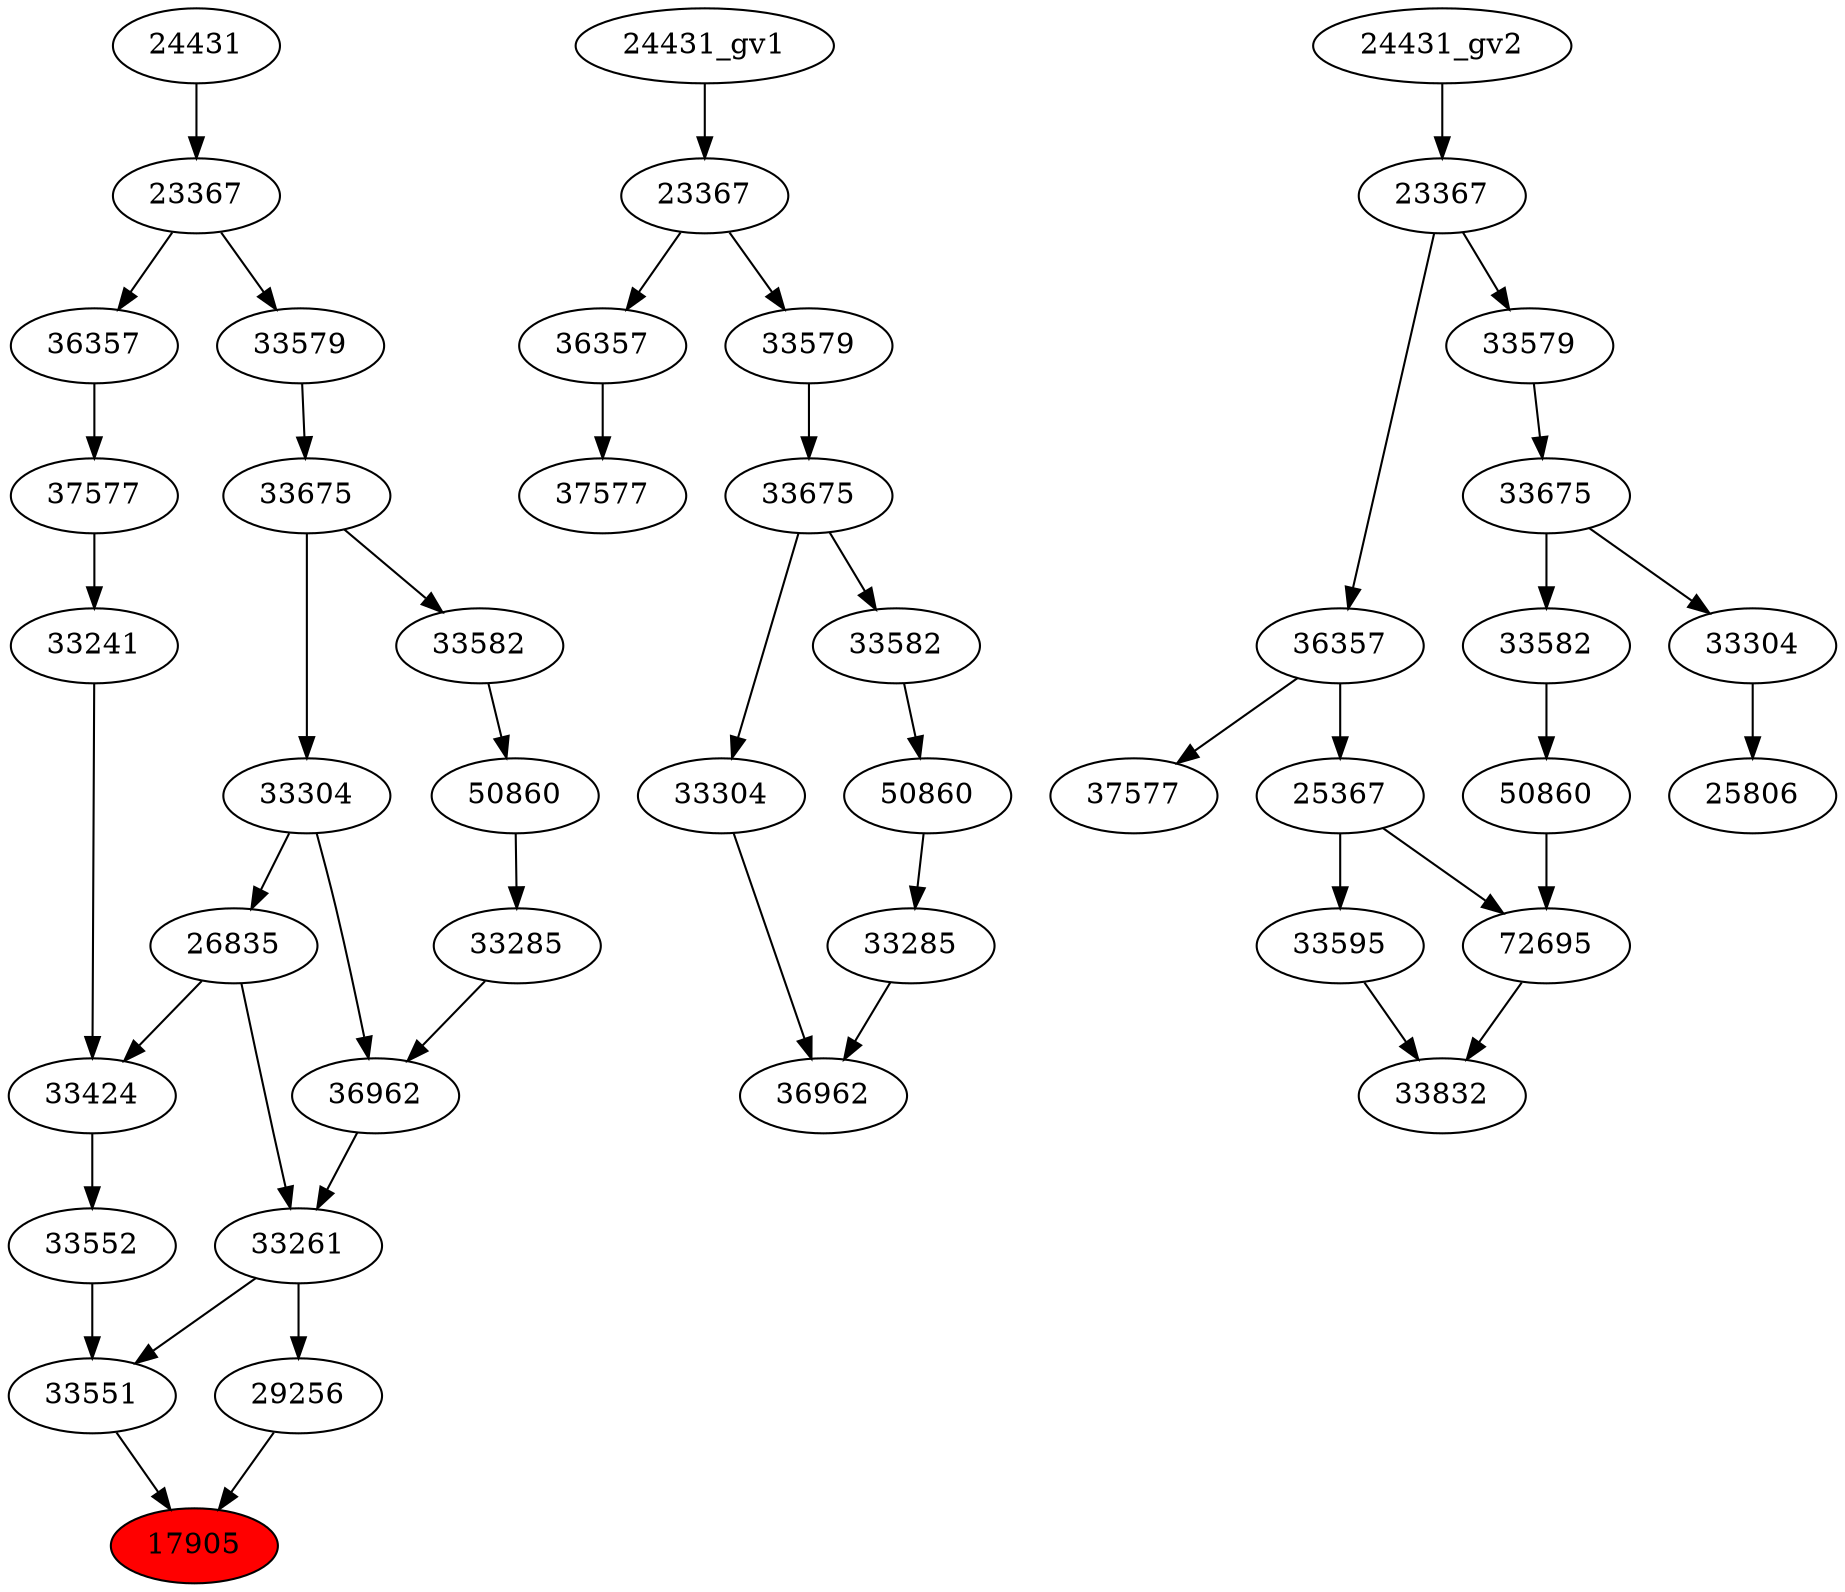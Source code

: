 strict digraph root {
	node [label="\N"];
	{
		node [fillcolor="",
			label="\N",
			style=""
		];
		17905		 [fillcolor=red,
			label=17905,
			style=filled];
		33551		 [label=33551];
		33551 -> 17905;
		29256		 [label=29256];
		29256 -> 17905;
		33552		 [label=33552];
		33552 -> 33551;
		33261		 [label=33261];
		33261 -> 33551;
		33261 -> 29256;
		33424		 [label=33424];
		33424 -> 33552;
		36962		 [label=36962];
		36962 -> 33261;
		26835		 [label=26835];
		26835 -> 33261;
		26835 -> 33424;
		33241		 [label=33241];
		33241 -> 33424;
		33285		 [label=33285];
		33285 -> 36962;
		33304		 [label=33304];
		33304 -> 36962;
		33304 -> 26835;
		37577		 [label=37577];
		37577 -> 33241;
		50860		 [label=50860];
		50860 -> 33285;
		33675		 [label=33675];
		33675 -> 33304;
		33582		 [label=33582];
		33675 -> 33582;
		36357		 [label=36357];
		36357 -> 37577;
		33582 -> 50860;
		33579		 [label=33579];
		33579 -> 33675;
		23367		 [label=23367];
		23367 -> 36357;
		23367 -> 33579;
		24431		 [label=24431];
		24431 -> 23367;
	}
	{
		node [label="\N"];
		"36962_gv1"		 [label=36962];
		"33285_gv1"		 [label=33285];
		"33285_gv1" -> "36962_gv1";
		"33304_gv1"		 [label=33304];
		"33304_gv1" -> "36962_gv1";
		"50860_gv1"		 [label=50860];
		"50860_gv1" -> "33285_gv1";
		"33675_gv1"		 [label=33675];
		"33675_gv1" -> "33304_gv1";
		"33582_gv1"		 [label=33582];
		"33675_gv1" -> "33582_gv1";
		"37577_gv1"		 [label=37577];
		"36357_gv1"		 [label=36357];
		"36357_gv1" -> "37577_gv1";
		"33582_gv1" -> "50860_gv1";
		"33579_gv1"		 [label=33579];
		"33579_gv1" -> "33675_gv1";
		"23367_gv1"		 [label=23367];
		"23367_gv1" -> "36357_gv1";
		"23367_gv1" -> "33579_gv1";
		"24431_gv1" -> "23367_gv1";
	}
	{
		node [label="\N"];
		"50860_gv2"		 [label=50860];
		72695		 [label=72695];
		"50860_gv2" -> 72695;
		"33582_gv2"		 [label=33582];
		"33582_gv2" -> "50860_gv2";
		25806		 [label=25806];
		"33304_gv2"		 [label=33304];
		"33304_gv2" -> 25806;
		"37577_gv2"		 [label=37577];
		"36357_gv2"		 [label=36357];
		"36357_gv2" -> "37577_gv2";
		25367		 [label=25367];
		"36357_gv2" -> 25367;
		"33675_gv2"		 [label=33675];
		"33675_gv2" -> "33582_gv2";
		"33675_gv2" -> "33304_gv2";
		33832		 [label=33832];
		72695 -> 33832;
		33595		 [label=33595];
		33595 -> 33832;
		"23367_gv2"		 [label=23367];
		"23367_gv2" -> "36357_gv2";
		"33579_gv2"		 [label=33579];
		"23367_gv2" -> "33579_gv2";
		"33579_gv2" -> "33675_gv2";
		25367 -> 72695;
		25367 -> 33595;
		"24431_gv2" -> "23367_gv2";
	}
}
